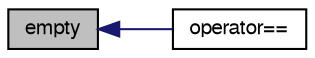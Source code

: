 digraph "empty"
{
  bgcolor="transparent";
  edge [fontname="FreeSans",fontsize="10",labelfontname="FreeSans",labelfontsize="10"];
  node [fontname="FreeSans",fontsize="10",shape=record];
  rankdir="LR";
  Node9 [label="empty",height=0.2,width=0.4,color="black", fillcolor="grey75", style="filled", fontcolor="black"];
  Node9 -> Node10 [dir="back",color="midnightblue",fontsize="10",style="solid",fontname="FreeSans"];
  Node10 [label="operator==",height=0.2,width=0.4,color="black",URL="$a27738.html#aef948fed441ed82574998357a1d6a31a",tooltip="Compare to (40-byte) text representation (eg, from sha1sum) "];
}
